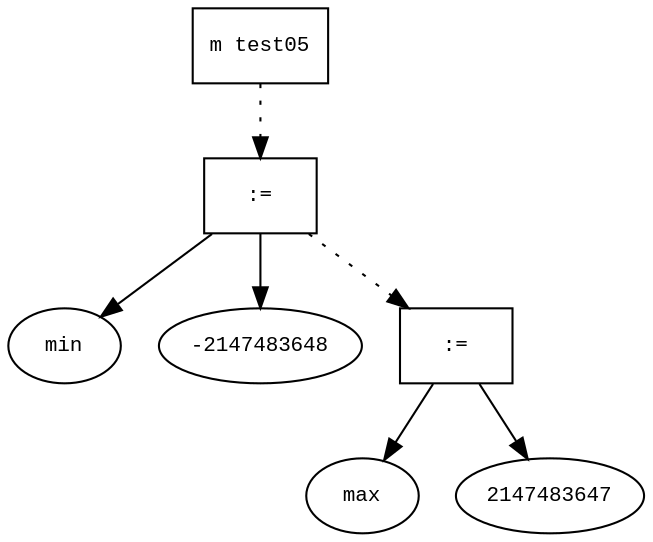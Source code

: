 digraph AST {
  graph [fontname="Times New Roman",fontsize=10];
  node  [fontname="Courier New",fontsize=10];
  edge  [fontname="Times New Roman",fontsize=10];

  node0 [label="m test05",shape=box];
  node4 [label=":=",shape=box];
  node2 [label="min",shape=ellipse];
  node4->node2;
  node3 [label="-2147483648",shape=ellipse];
  node4->node3;
  node0 -> node4 [style=dotted];
  node7 [label=":=",shape=box];
  node5 [label="max",shape=ellipse];
  node7->node5;
  node6 [label="2147483647",shape=ellipse];
  node7->node6;
  node4 -> node7 [style=dotted];
}
